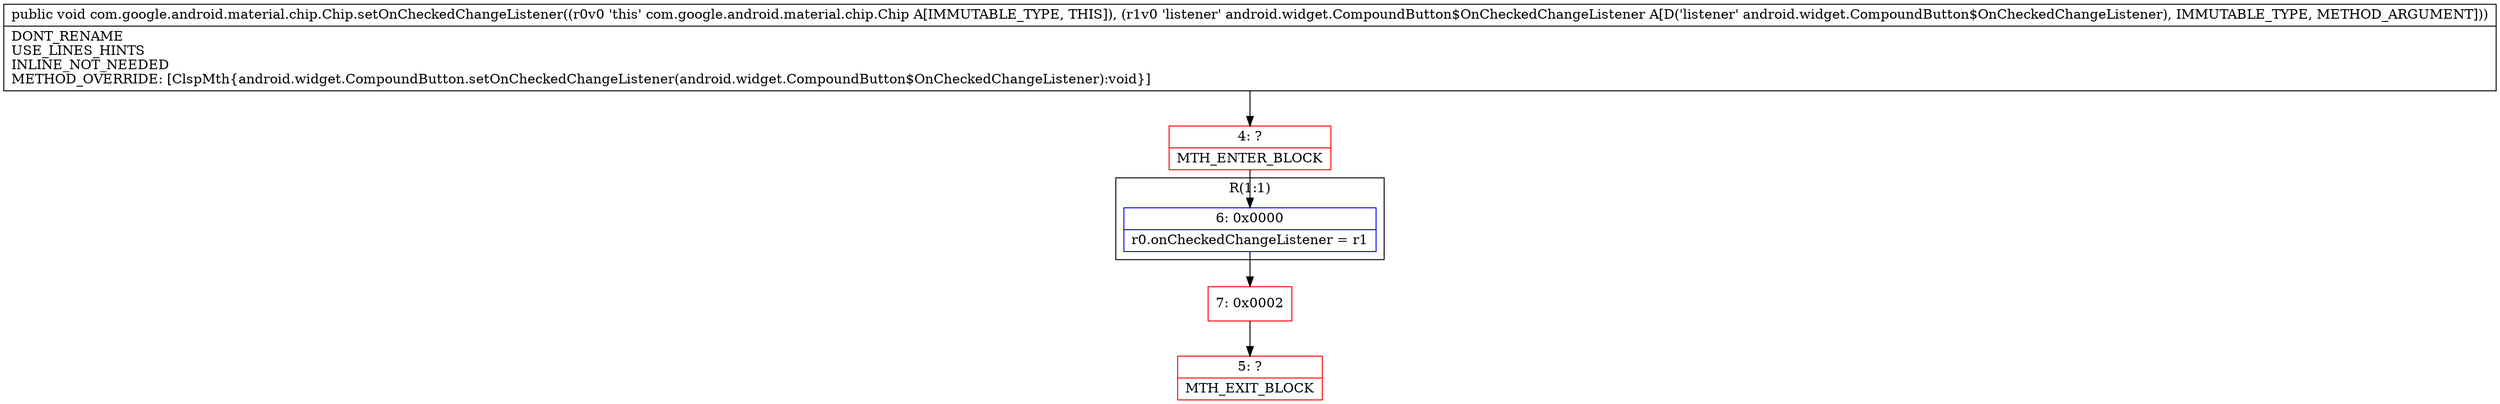 digraph "CFG forcom.google.android.material.chip.Chip.setOnCheckedChangeListener(Landroid\/widget\/CompoundButton$OnCheckedChangeListener;)V" {
subgraph cluster_Region_827675367 {
label = "R(1:1)";
node [shape=record,color=blue];
Node_6 [shape=record,label="{6\:\ 0x0000|r0.onCheckedChangeListener = r1\l}"];
}
Node_4 [shape=record,color=red,label="{4\:\ ?|MTH_ENTER_BLOCK\l}"];
Node_7 [shape=record,color=red,label="{7\:\ 0x0002}"];
Node_5 [shape=record,color=red,label="{5\:\ ?|MTH_EXIT_BLOCK\l}"];
MethodNode[shape=record,label="{public void com.google.android.material.chip.Chip.setOnCheckedChangeListener((r0v0 'this' com.google.android.material.chip.Chip A[IMMUTABLE_TYPE, THIS]), (r1v0 'listener' android.widget.CompoundButton$OnCheckedChangeListener A[D('listener' android.widget.CompoundButton$OnCheckedChangeListener), IMMUTABLE_TYPE, METHOD_ARGUMENT]))  | DONT_RENAME\lUSE_LINES_HINTS\lINLINE_NOT_NEEDED\lMETHOD_OVERRIDE: [ClspMth\{android.widget.CompoundButton.setOnCheckedChangeListener(android.widget.CompoundButton$OnCheckedChangeListener):void\}]\l}"];
MethodNode -> Node_4;Node_6 -> Node_7;
Node_4 -> Node_6;
Node_7 -> Node_5;
}

